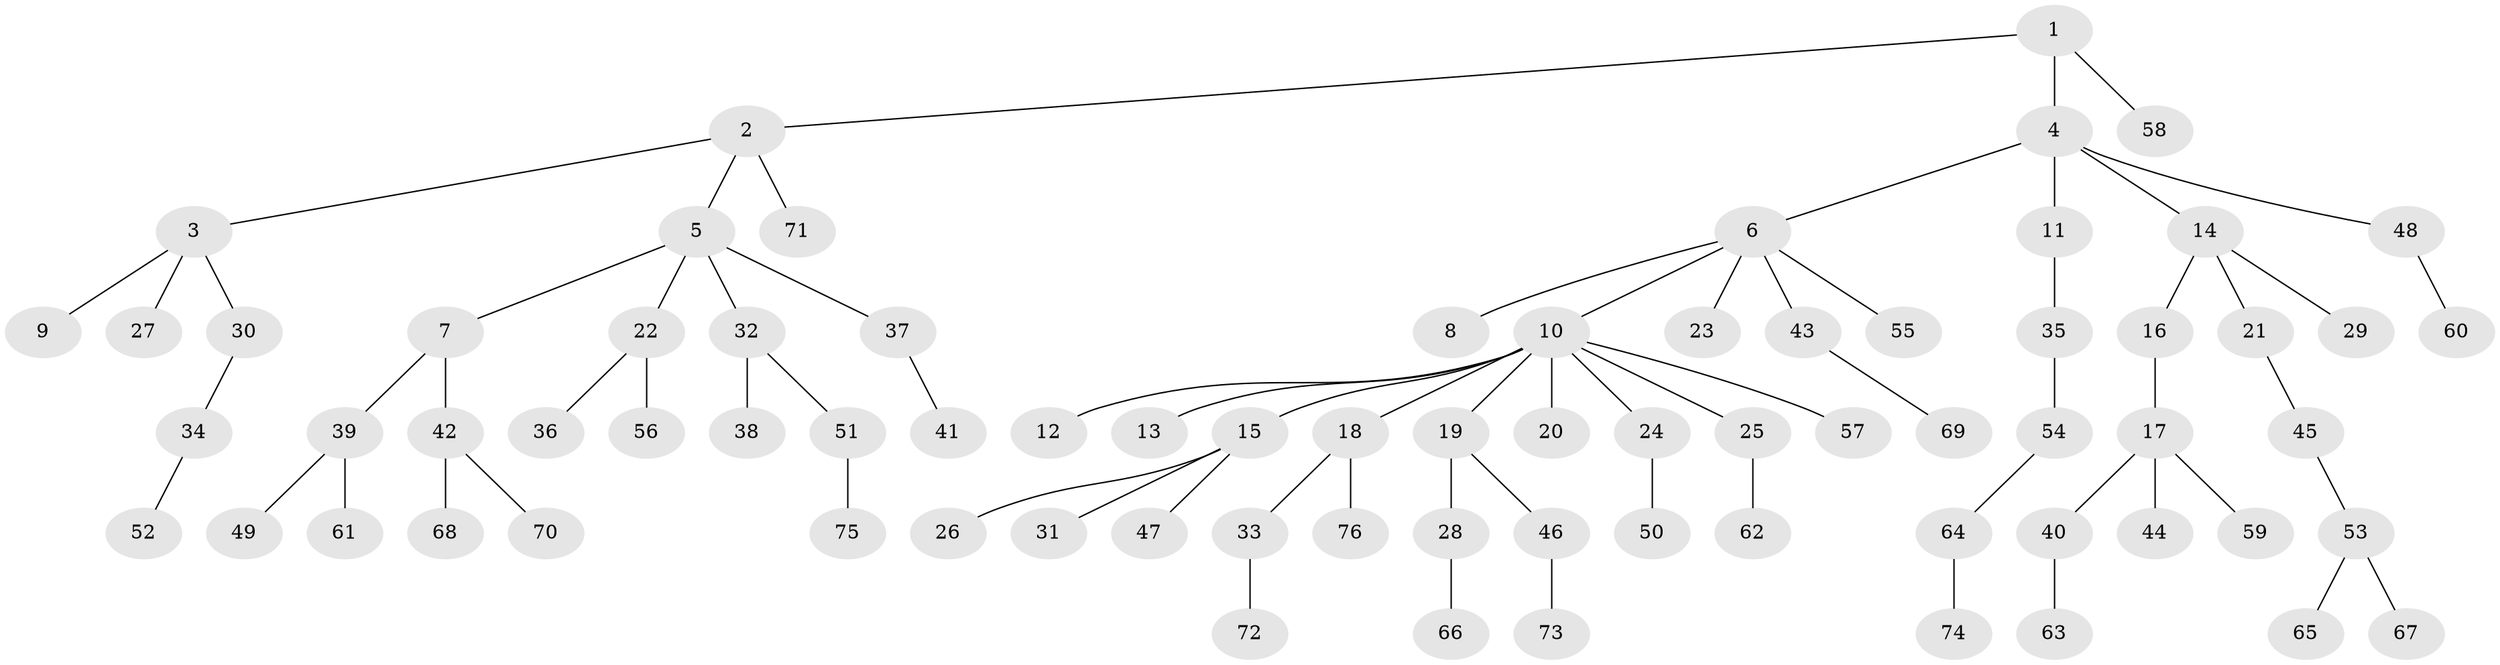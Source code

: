 // Generated by graph-tools (version 1.1) at 2025/50/03/09/25 03:50:17]
// undirected, 76 vertices, 75 edges
graph export_dot {
graph [start="1"]
  node [color=gray90,style=filled];
  1;
  2;
  3;
  4;
  5;
  6;
  7;
  8;
  9;
  10;
  11;
  12;
  13;
  14;
  15;
  16;
  17;
  18;
  19;
  20;
  21;
  22;
  23;
  24;
  25;
  26;
  27;
  28;
  29;
  30;
  31;
  32;
  33;
  34;
  35;
  36;
  37;
  38;
  39;
  40;
  41;
  42;
  43;
  44;
  45;
  46;
  47;
  48;
  49;
  50;
  51;
  52;
  53;
  54;
  55;
  56;
  57;
  58;
  59;
  60;
  61;
  62;
  63;
  64;
  65;
  66;
  67;
  68;
  69;
  70;
  71;
  72;
  73;
  74;
  75;
  76;
  1 -- 2;
  1 -- 4;
  1 -- 58;
  2 -- 3;
  2 -- 5;
  2 -- 71;
  3 -- 9;
  3 -- 27;
  3 -- 30;
  4 -- 6;
  4 -- 11;
  4 -- 14;
  4 -- 48;
  5 -- 7;
  5 -- 22;
  5 -- 32;
  5 -- 37;
  6 -- 8;
  6 -- 10;
  6 -- 23;
  6 -- 43;
  6 -- 55;
  7 -- 39;
  7 -- 42;
  10 -- 12;
  10 -- 13;
  10 -- 15;
  10 -- 18;
  10 -- 19;
  10 -- 20;
  10 -- 24;
  10 -- 25;
  10 -- 57;
  11 -- 35;
  14 -- 16;
  14 -- 21;
  14 -- 29;
  15 -- 26;
  15 -- 31;
  15 -- 47;
  16 -- 17;
  17 -- 40;
  17 -- 44;
  17 -- 59;
  18 -- 33;
  18 -- 76;
  19 -- 28;
  19 -- 46;
  21 -- 45;
  22 -- 36;
  22 -- 56;
  24 -- 50;
  25 -- 62;
  28 -- 66;
  30 -- 34;
  32 -- 38;
  32 -- 51;
  33 -- 72;
  34 -- 52;
  35 -- 54;
  37 -- 41;
  39 -- 49;
  39 -- 61;
  40 -- 63;
  42 -- 68;
  42 -- 70;
  43 -- 69;
  45 -- 53;
  46 -- 73;
  48 -- 60;
  51 -- 75;
  53 -- 65;
  53 -- 67;
  54 -- 64;
  64 -- 74;
}
